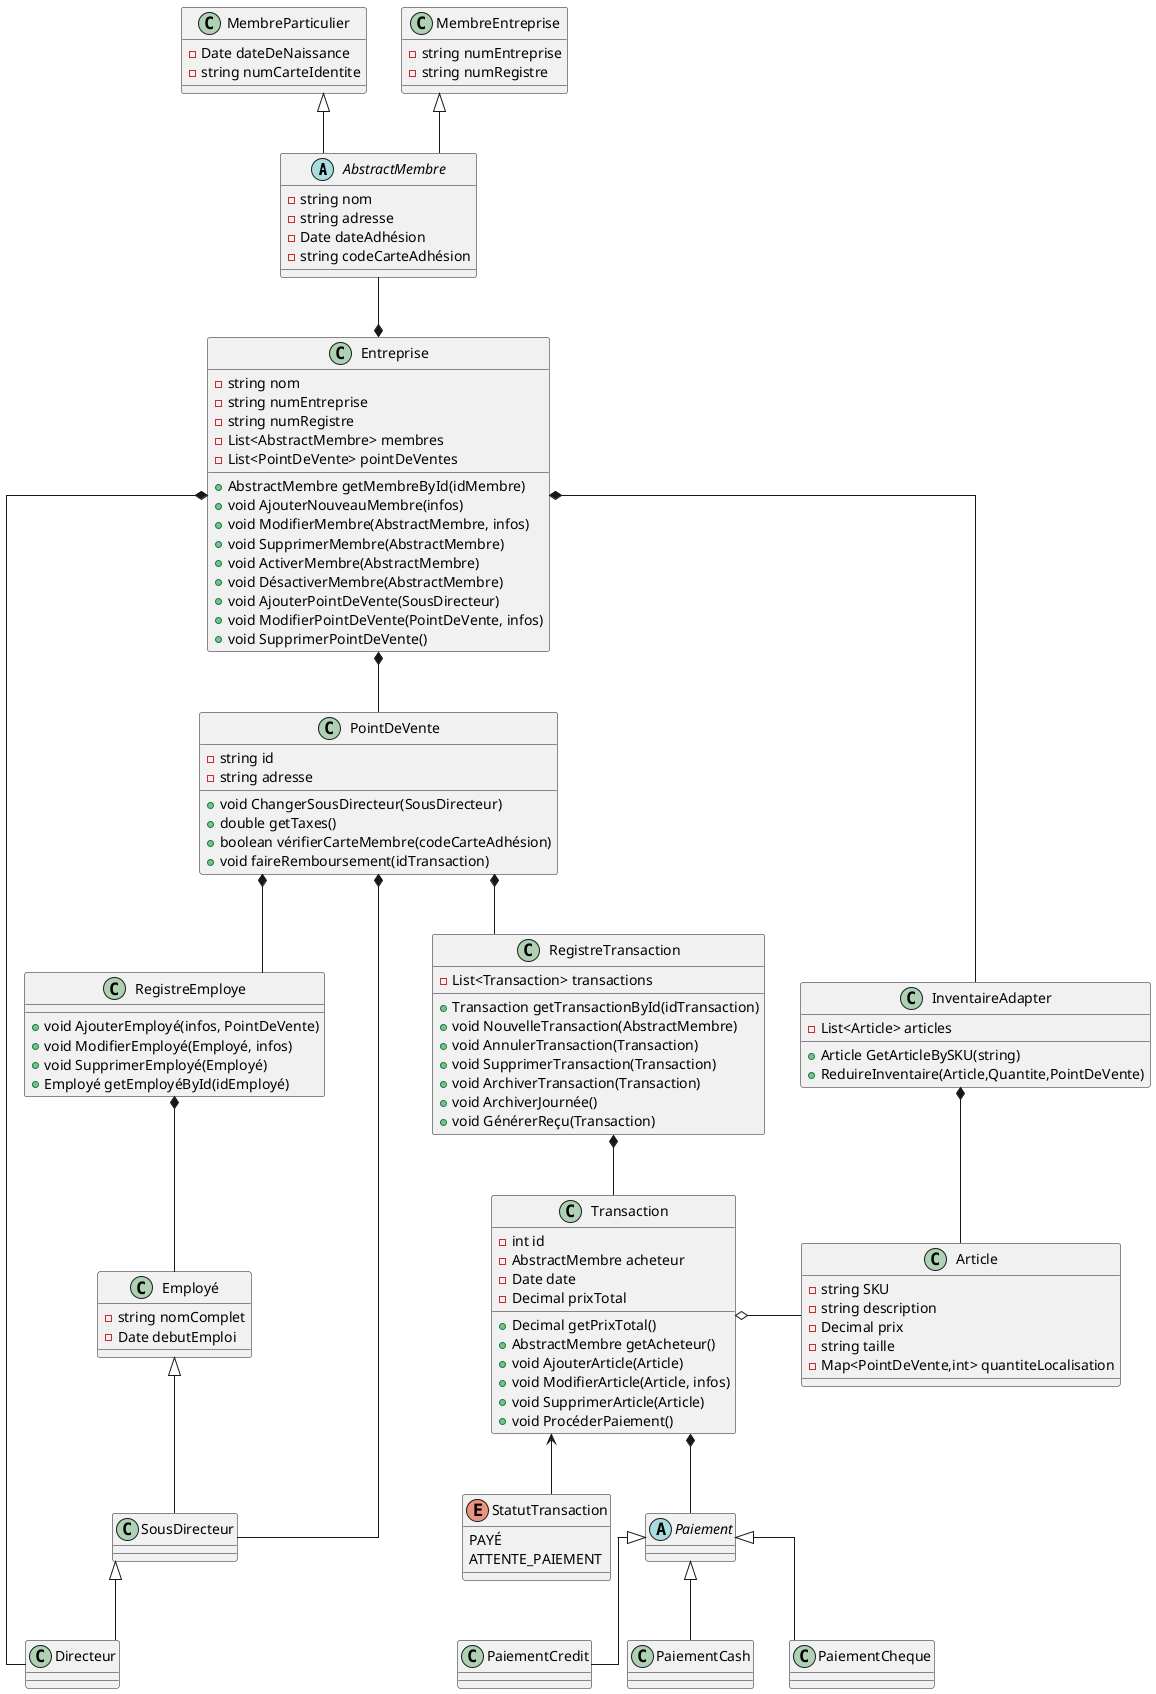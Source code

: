 @startuml

skinparam linetype ortho

abstract class AbstractMembre {
- string nom
- string adresse
- Date dateAdhésion
- string codeCarteAdhésion
}

class MembreParticulier {
- Date dateDeNaissance
- string numCarteIdentite
}

class MembreEntreprise {
- string numEntreprise
- string numRegistre
}

class RegistreEmploye{
  + void AjouterEmployé(infos, PointDeVente)
  + void ModifierEmployé(Employé, infos)
  + void SupprimerEmployé(Employé)
  + Employé getEmployéById(idEmployé)
}


class Employé {
- string nomComplet
- Date debutEmploi
}

class SousDirecteur {

}

class Directeur {

}

class Transaction {
- int id
- AbstractMembre acheteur
- Date date
- Decimal prixTotal
+ Decimal getPrixTotal()
+ AbstractMembre getAcheteur()
+ void AjouterArticle(Article)
+ void ModifierArticle(Article, infos)
+ void SupprimerArticle(Article)
+ void ProcéderPaiement()
}

class Article {
  - string SKU
  - string description
  - Decimal prix
  - string taille
  - Map<PointDeVente,int> quantiteLocalisation
}

class RegistreTransaction {
- List<Transaction> transactions
+ Transaction getTransactionById(idTransaction)
+ void NouvelleTransaction(AbstractMembre)
+ void AnnulerTransaction(Transaction)
+ void SupprimerTransaction(Transaction)
+ void ArchiverTransaction(Transaction)
+ void ArchiverJournée()
+ void GénérerReçu(Transaction)
}

enum StatutTransaction{
PAYÉ
ATTENTE_PAIEMENT
}

class Entreprise {
- string nom
- string numEntreprise
- string numRegistre
- List<AbstractMembre> membres
- List<PointDeVente> pointDeVentes
+ AbstractMembre getMembreById(idMembre)
+ void AjouterNouveauMembre(infos)
+ void ModifierMembre(AbstractMembre, infos)
+ void SupprimerMembre(AbstractMembre)
+ void ActiverMembre(AbstractMembre)
+ void DésactiverMembre(AbstractMembre)
+ void AjouterPointDeVente(SousDirecteur)
+ void ModifierPointDeVente(PointDeVente, infos)
+ void SupprimerPointDeVente()

}

class PointDeVente {
  - string id
  - string adresse
  + void ChangerSousDirecteur(SousDirecteur)
  + double getTaxes()
  + boolean vérifierCarteMembre(codeCarteAdhésion)
  + void faireRemboursement(idTransaction)
}

class InventaireAdapter {
  -List<Article> articles
  +Article GetArticleBySKU(string)
  +ReduireInventaire(Article,Quantite,PointDeVente)
}

abstract class Paiement {}

class PaiementCredit {}

class PaiementCash {}

class PaiementCheque {}

Employé <|-- SousDirecteur
SousDirecteur <|-- Directeur

Paiement <|-- PaiementCredit
Paiement <|-- PaiementCash
Paiement <|-- PaiementCheque

Entreprise *-- PointDeVente
PointDeVente *-- RegistreEmploye
Entreprise *--- InventaireAdapter
InventaireAdapter *-- Article
Entreprise *-- Directeur
PointDeVente *-- SousDirecteur
RegistreEmploye *-- Employé
PointDeVente *-- RegistreTransaction

RegistreTransaction *-- Transaction
Transaction <-- StatutTransaction
Transaction *-- Paiement
Transaction o- Article

AbstractMembre --* Entreprise
MembreParticulier<|-- AbstractMembre
MembreEntreprise <|-- AbstractMembre

@enduml


